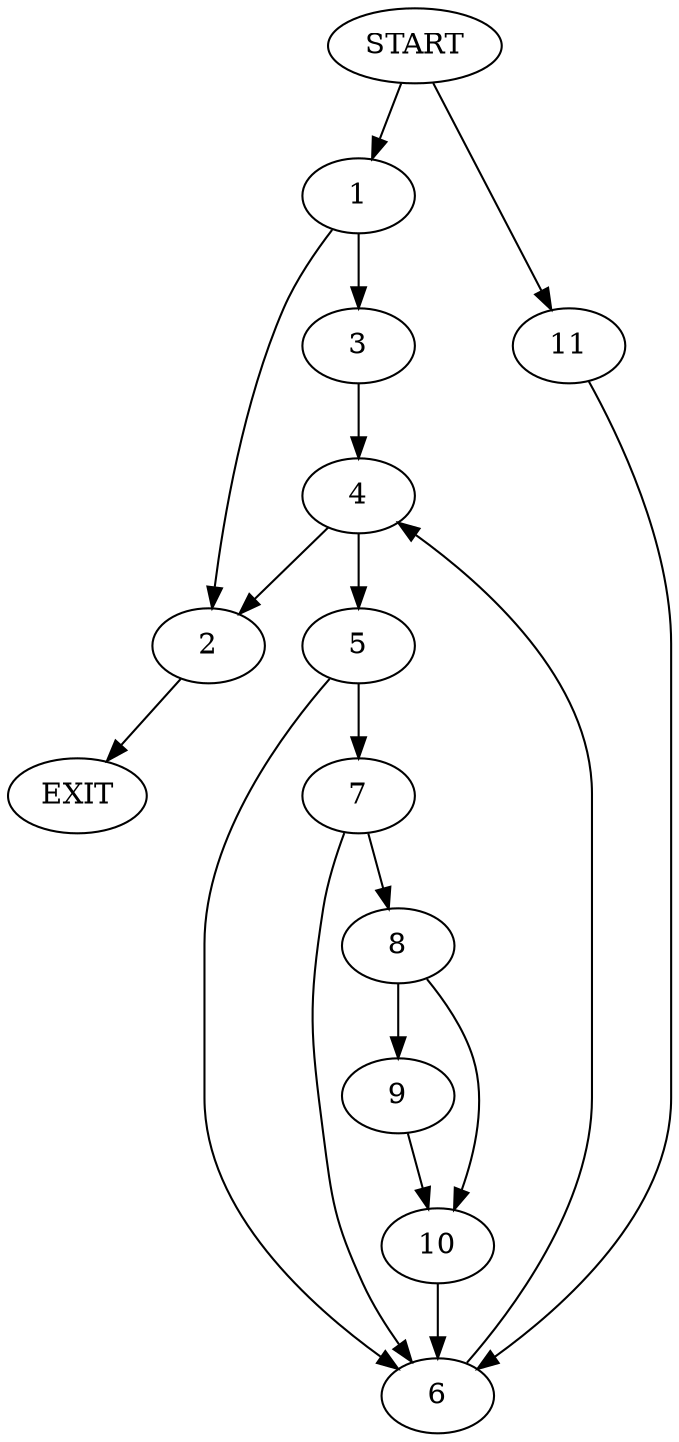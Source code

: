 digraph {
0 [label="START"]
12 [label="EXIT"]
0 -> 1
1 -> 2
1 -> 3
2 -> 12
3 -> 4
4 -> 5
4 -> 2
5 -> 6
5 -> 7
7 -> 6
7 -> 8
6 -> 4
8 -> 9
8 -> 10
9 -> 10
10 -> 6
0 -> 11
11 -> 6
}
